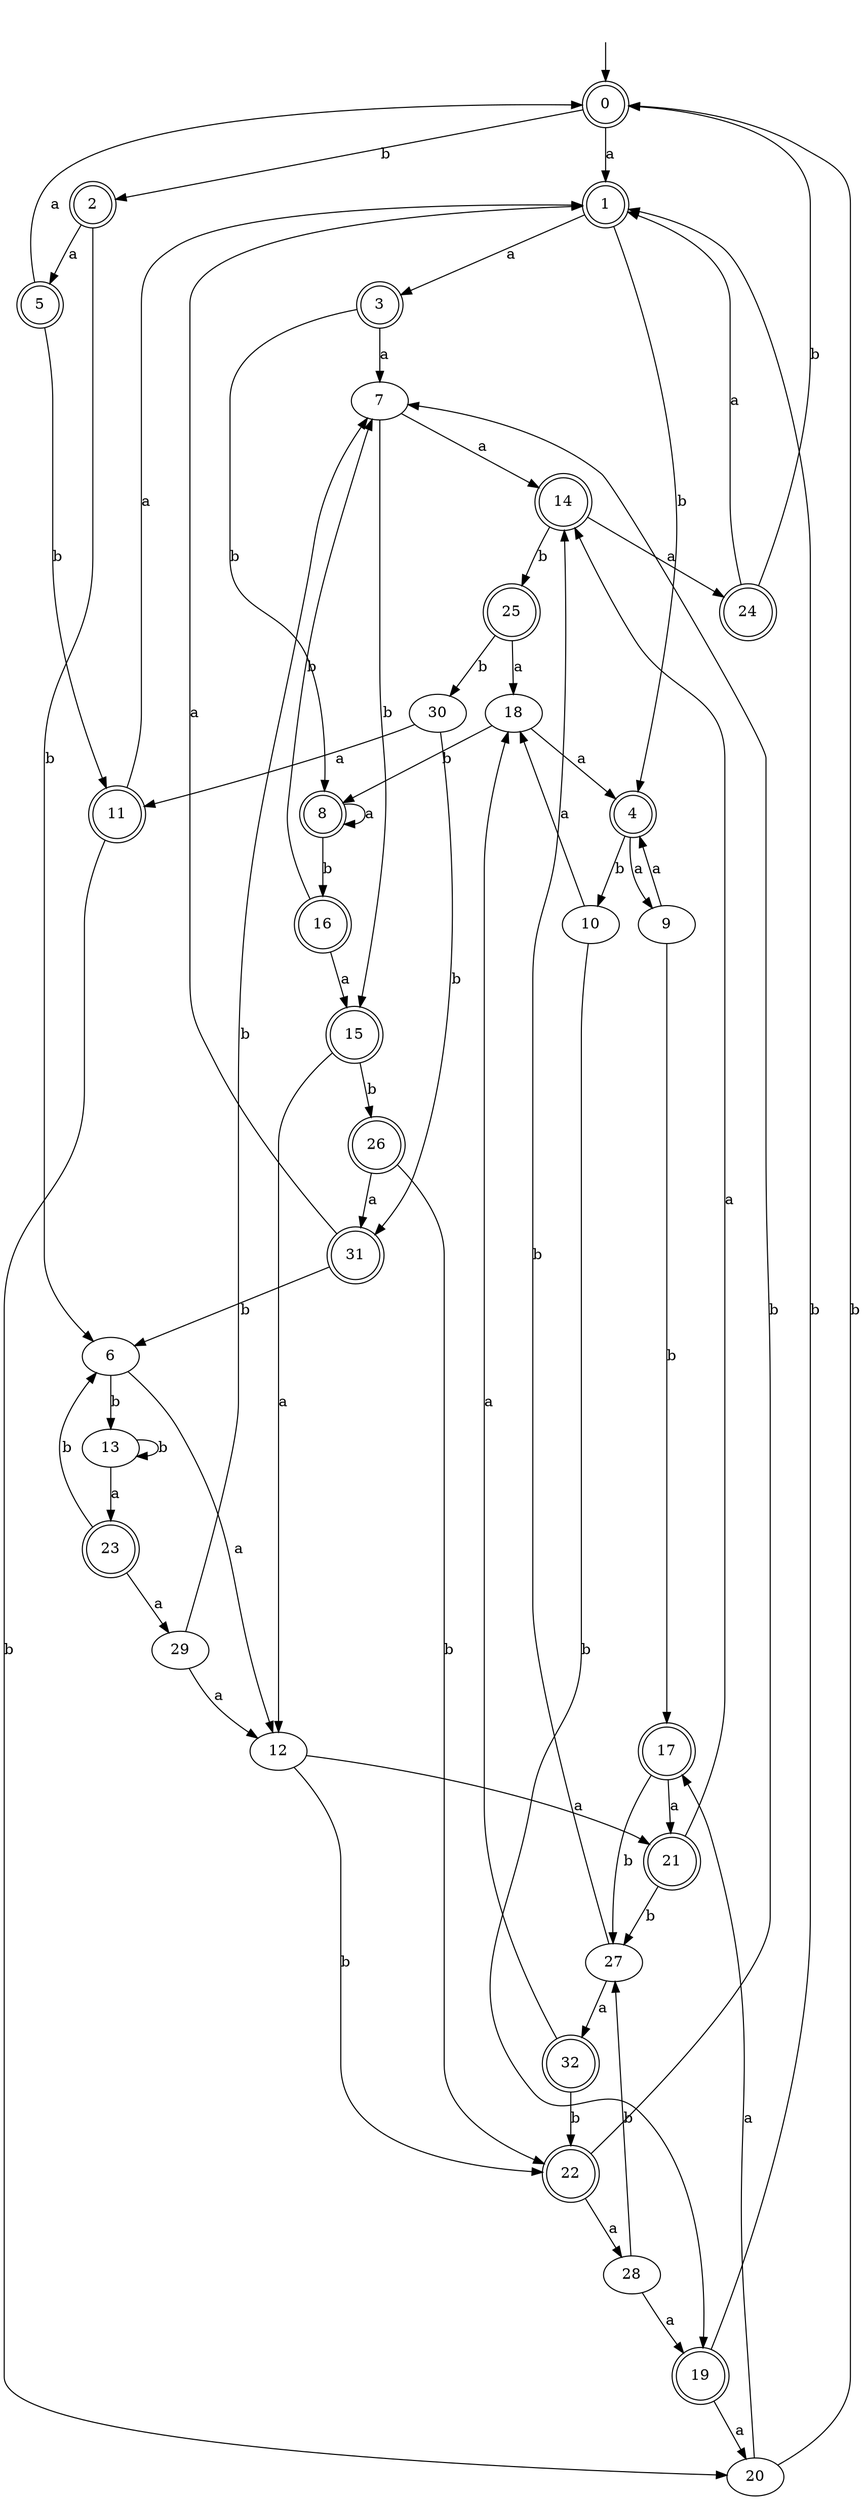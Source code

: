 digraph RandomDFA {
  __start0 [label="", shape=none];
  __start0 -> 0 [label=""];
  0 [shape=circle] [shape=doublecircle]
  0 -> 1 [label="a"]
  0 -> 2 [label="b"]
  1 [shape=doublecircle]
  1 -> 3 [label="a"]
  1 -> 4 [label="b"]
  2 [shape=doublecircle]
  2 -> 5 [label="a"]
  2 -> 6 [label="b"]
  3 [shape=doublecircle]
  3 -> 7 [label="a"]
  3 -> 8 [label="b"]
  4 [shape=doublecircle]
  4 -> 9 [label="a"]
  4 -> 10 [label="b"]
  5 [shape=doublecircle]
  5 -> 0 [label="a"]
  5 -> 11 [label="b"]
  6
  6 -> 12 [label="a"]
  6 -> 13 [label="b"]
  7
  7 -> 14 [label="a"]
  7 -> 15 [label="b"]
  8 [shape=doublecircle]
  8 -> 8 [label="a"]
  8 -> 16 [label="b"]
  9
  9 -> 4 [label="a"]
  9 -> 17 [label="b"]
  10
  10 -> 18 [label="a"]
  10 -> 19 [label="b"]
  11 [shape=doublecircle]
  11 -> 1 [label="a"]
  11 -> 20 [label="b"]
  12
  12 -> 21 [label="a"]
  12 -> 22 [label="b"]
  13
  13 -> 23 [label="a"]
  13 -> 13 [label="b"]
  14 [shape=doublecircle]
  14 -> 24 [label="a"]
  14 -> 25 [label="b"]
  15 [shape=doublecircle]
  15 -> 12 [label="a"]
  15 -> 26 [label="b"]
  16 [shape=doublecircle]
  16 -> 15 [label="a"]
  16 -> 7 [label="b"]
  17 [shape=doublecircle]
  17 -> 21 [label="a"]
  17 -> 27 [label="b"]
  18
  18 -> 4 [label="a"]
  18 -> 8 [label="b"]
  19 [shape=doublecircle]
  19 -> 20 [label="a"]
  19 -> 1 [label="b"]
  20
  20 -> 17 [label="a"]
  20 -> 0 [label="b"]
  21 [shape=doublecircle]
  21 -> 14 [label="a"]
  21 -> 27 [label="b"]
  22 [shape=doublecircle]
  22 -> 28 [label="a"]
  22 -> 7 [label="b"]
  23 [shape=doublecircle]
  23 -> 29 [label="a"]
  23 -> 6 [label="b"]
  24 [shape=doublecircle]
  24 -> 1 [label="a"]
  24 -> 0 [label="b"]
  25 [shape=doublecircle]
  25 -> 18 [label="a"]
  25 -> 30 [label="b"]
  26 [shape=doublecircle]
  26 -> 31 [label="a"]
  26 -> 22 [label="b"]
  27
  27 -> 32 [label="a"]
  27 -> 14 [label="b"]
  28
  28 -> 19 [label="a"]
  28 -> 27 [label="b"]
  29
  29 -> 12 [label="a"]
  29 -> 7 [label="b"]
  30
  30 -> 11 [label="a"]
  30 -> 31 [label="b"]
  31 [shape=doublecircle]
  31 -> 1 [label="a"]
  31 -> 6 [label="b"]
  32 [shape=doublecircle]
  32 -> 18 [label="a"]
  32 -> 22 [label="b"]
}
